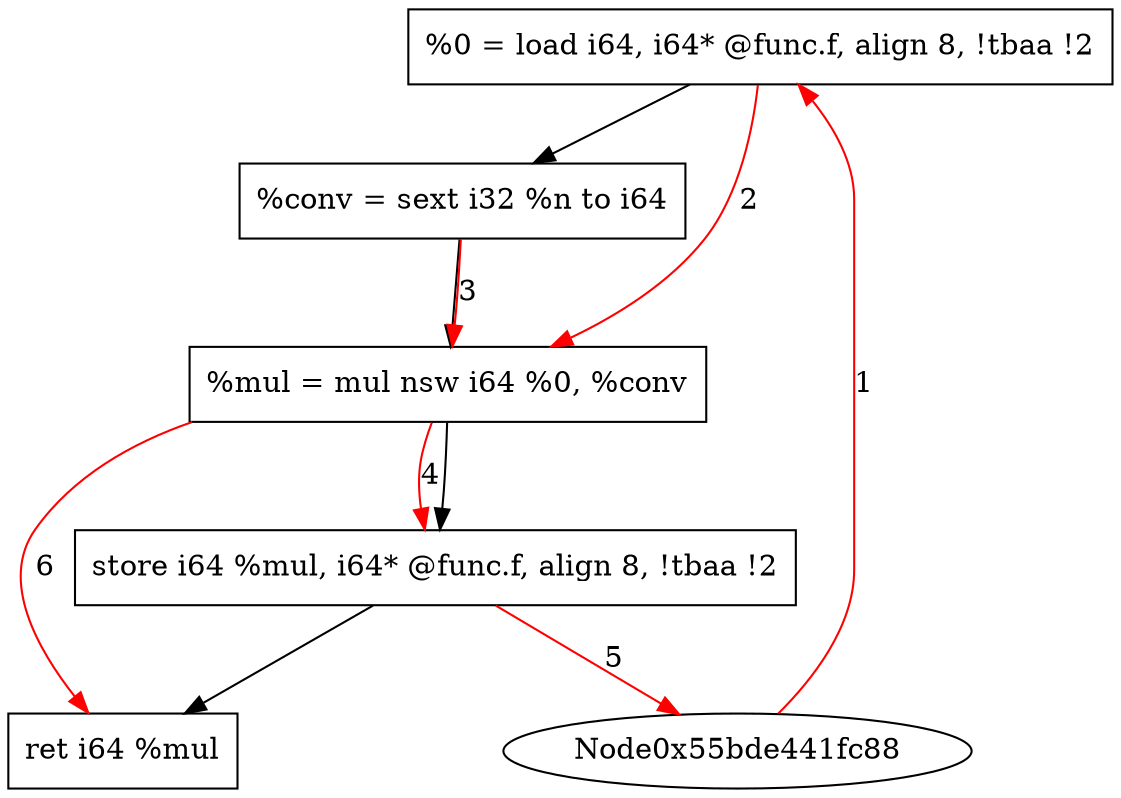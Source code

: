 digraph "CDFG for'func' function" {
	Node0x55bde4421c98[shape=record, label="  %0 = load i64, i64* @func.f, align 8, !tbaa !2"]
	Node0x55bde4422ba8[shape=record, label="  %conv = sext i32 %n to i64"]
	Node0x55bde4422c40[shape=record, label="  %mul = mul nsw i64 %0, %conv"]
	Node0x55bde4422cd0[shape=record, label="  store i64 %mul, i64* @func.f, align 8, !tbaa !2"]
	Node0x55bde4423348[shape=record, label="  ret i64 %mul"]
	Node0x55bde4421c98 -> Node0x55bde4422ba8
	Node0x55bde4422ba8 -> Node0x55bde4422c40
	Node0x55bde4422c40 -> Node0x55bde4422cd0
	Node0x55bde4422cd0 -> Node0x55bde4423348
edge [color=red]
	Node0x55bde441fc88 -> Node0x55bde4421c98[label="1"]
	Node0x55bde4421c98 -> Node0x55bde4422c40[label="2"]
	Node0x55bde4422ba8 -> Node0x55bde4422c40[label="3"]
	Node0x55bde4422c40 -> Node0x55bde4422cd0[label="4"]
	Node0x55bde4422cd0 -> Node0x55bde441fc88[label="5"]
	Node0x55bde4422c40 -> Node0x55bde4423348[label="6"]
}
